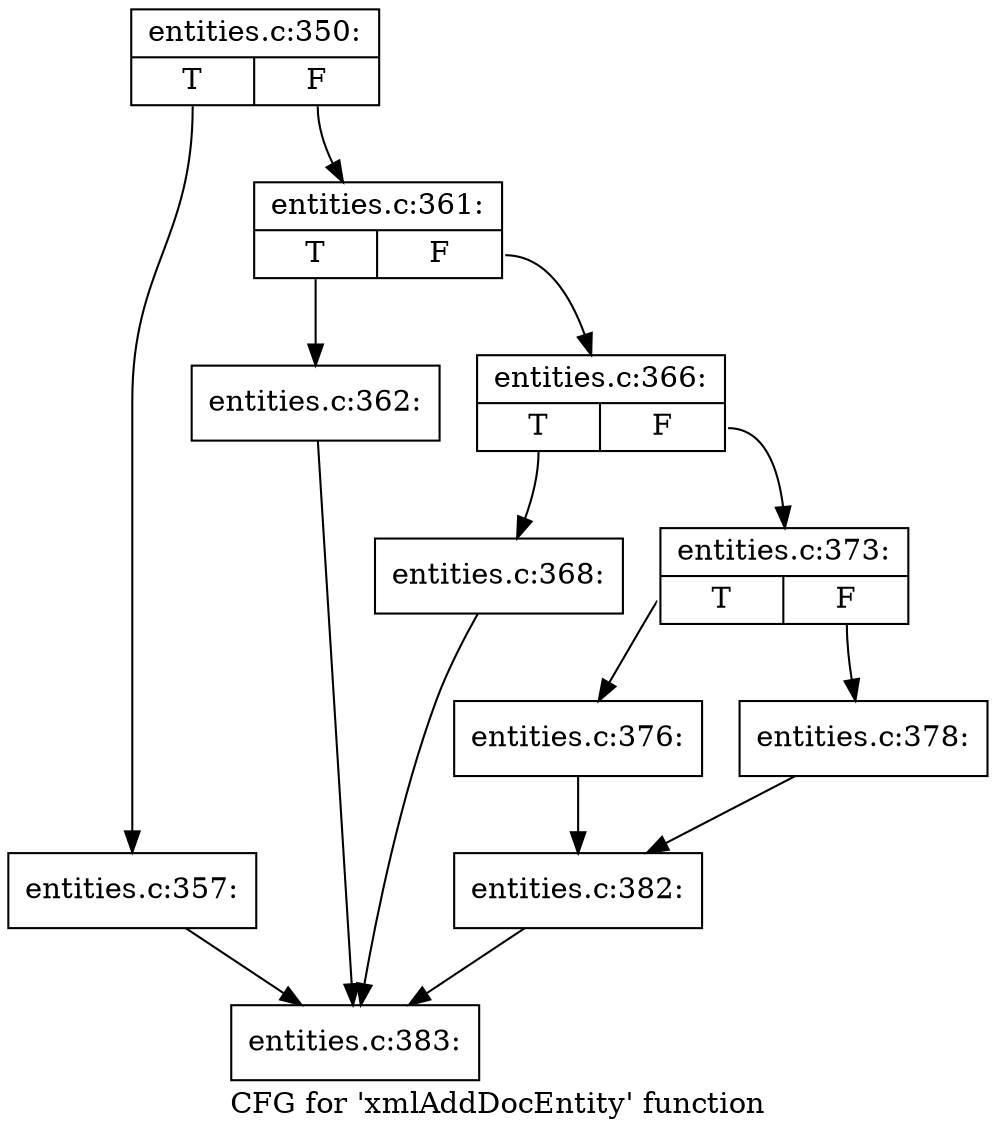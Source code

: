 digraph "CFG for 'xmlAddDocEntity' function" {
	label="CFG for 'xmlAddDocEntity' function";

	Node0x4ae24e0 [shape=record,label="{entities.c:350:|{<s0>T|<s1>F}}"];
	Node0x4ae24e0:s0 -> Node0x4b0b020;
	Node0x4ae24e0:s1 -> Node0x4b0b070;
	Node0x4b0b020 [shape=record,label="{entities.c:357:}"];
	Node0x4b0b020 -> Node0x4ae3ba0;
	Node0x4b0b070 [shape=record,label="{entities.c:361:|{<s0>T|<s1>F}}"];
	Node0x4b0b070:s0 -> Node0x4b0b850;
	Node0x4b0b070:s1 -> Node0x4b0b8a0;
	Node0x4b0b850 [shape=record,label="{entities.c:362:}"];
	Node0x4b0b850 -> Node0x4ae3ba0;
	Node0x4b0b8a0 [shape=record,label="{entities.c:366:|{<s0>T|<s1>F}}"];
	Node0x4b0b8a0:s0 -> Node0x4b0ca10;
	Node0x4b0b8a0:s1 -> Node0x4b0ca60;
	Node0x4b0ca10 [shape=record,label="{entities.c:368:}"];
	Node0x4b0ca10 -> Node0x4ae3ba0;
	Node0x4b0ca60 [shape=record,label="{entities.c:373:|{<s0>T|<s1>F}}"];
	Node0x4b0ca60:s0 -> Node0x4b0d530;
	Node0x4b0ca60:s1 -> Node0x4b0d5d0;
	Node0x4b0d530 [shape=record,label="{entities.c:376:}"];
	Node0x4b0d530 -> Node0x4b0d580;
	Node0x4b0d5d0 [shape=record,label="{entities.c:378:}"];
	Node0x4b0d5d0 -> Node0x4b0d580;
	Node0x4b0d580 [shape=record,label="{entities.c:382:}"];
	Node0x4b0d580 -> Node0x4ae3ba0;
	Node0x4ae3ba0 [shape=record,label="{entities.c:383:}"];
}
